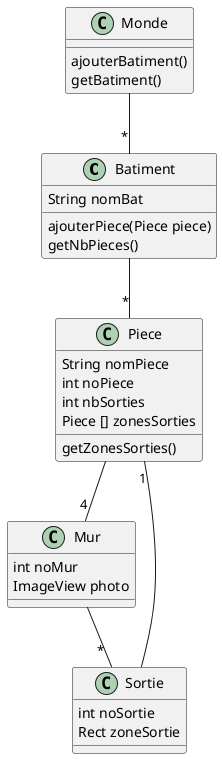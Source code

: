 @startuml
'https://plantuml.com/class-diagram
class Batiment{
String nomBat
ajouterPiece(Piece piece)
getNbPieces()
}
class Monde{
ajouterBatiment()
getBatiment()
}

class Piece {
String nomPiece
int noPiece
int nbSorties
Piece [] zonesSorties
getZonesSorties()
}
class Sortie{
int noSortie
Rect zoneSortie
}

class Mur {
int noMur
ImageView photo
}
'class MainActivity{
'Button Construction
'Button Simulation
'onCreate()
'}
Monde--"*"Batiment
Batiment--"*"Piece
Piece--"4"Mur
Sortie -- "1" Piece
Mur--"                  *"Sortie

@enduml